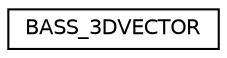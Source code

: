 digraph "Graphical Class Hierarchy"
{
 // LATEX_PDF_SIZE
  edge [fontname="Helvetica",fontsize="10",labelfontname="Helvetica",labelfontsize="10"];
  node [fontname="Helvetica",fontsize="10",shape=record];
  rankdir="LR";
  Node0 [label="BASS_3DVECTOR",height=0.2,width=0.4,color="black", fillcolor="white", style="filled",URL="$struct_b_a_s_s__3_d_v_e_c_t_o_r.html",tooltip=" "];
}
